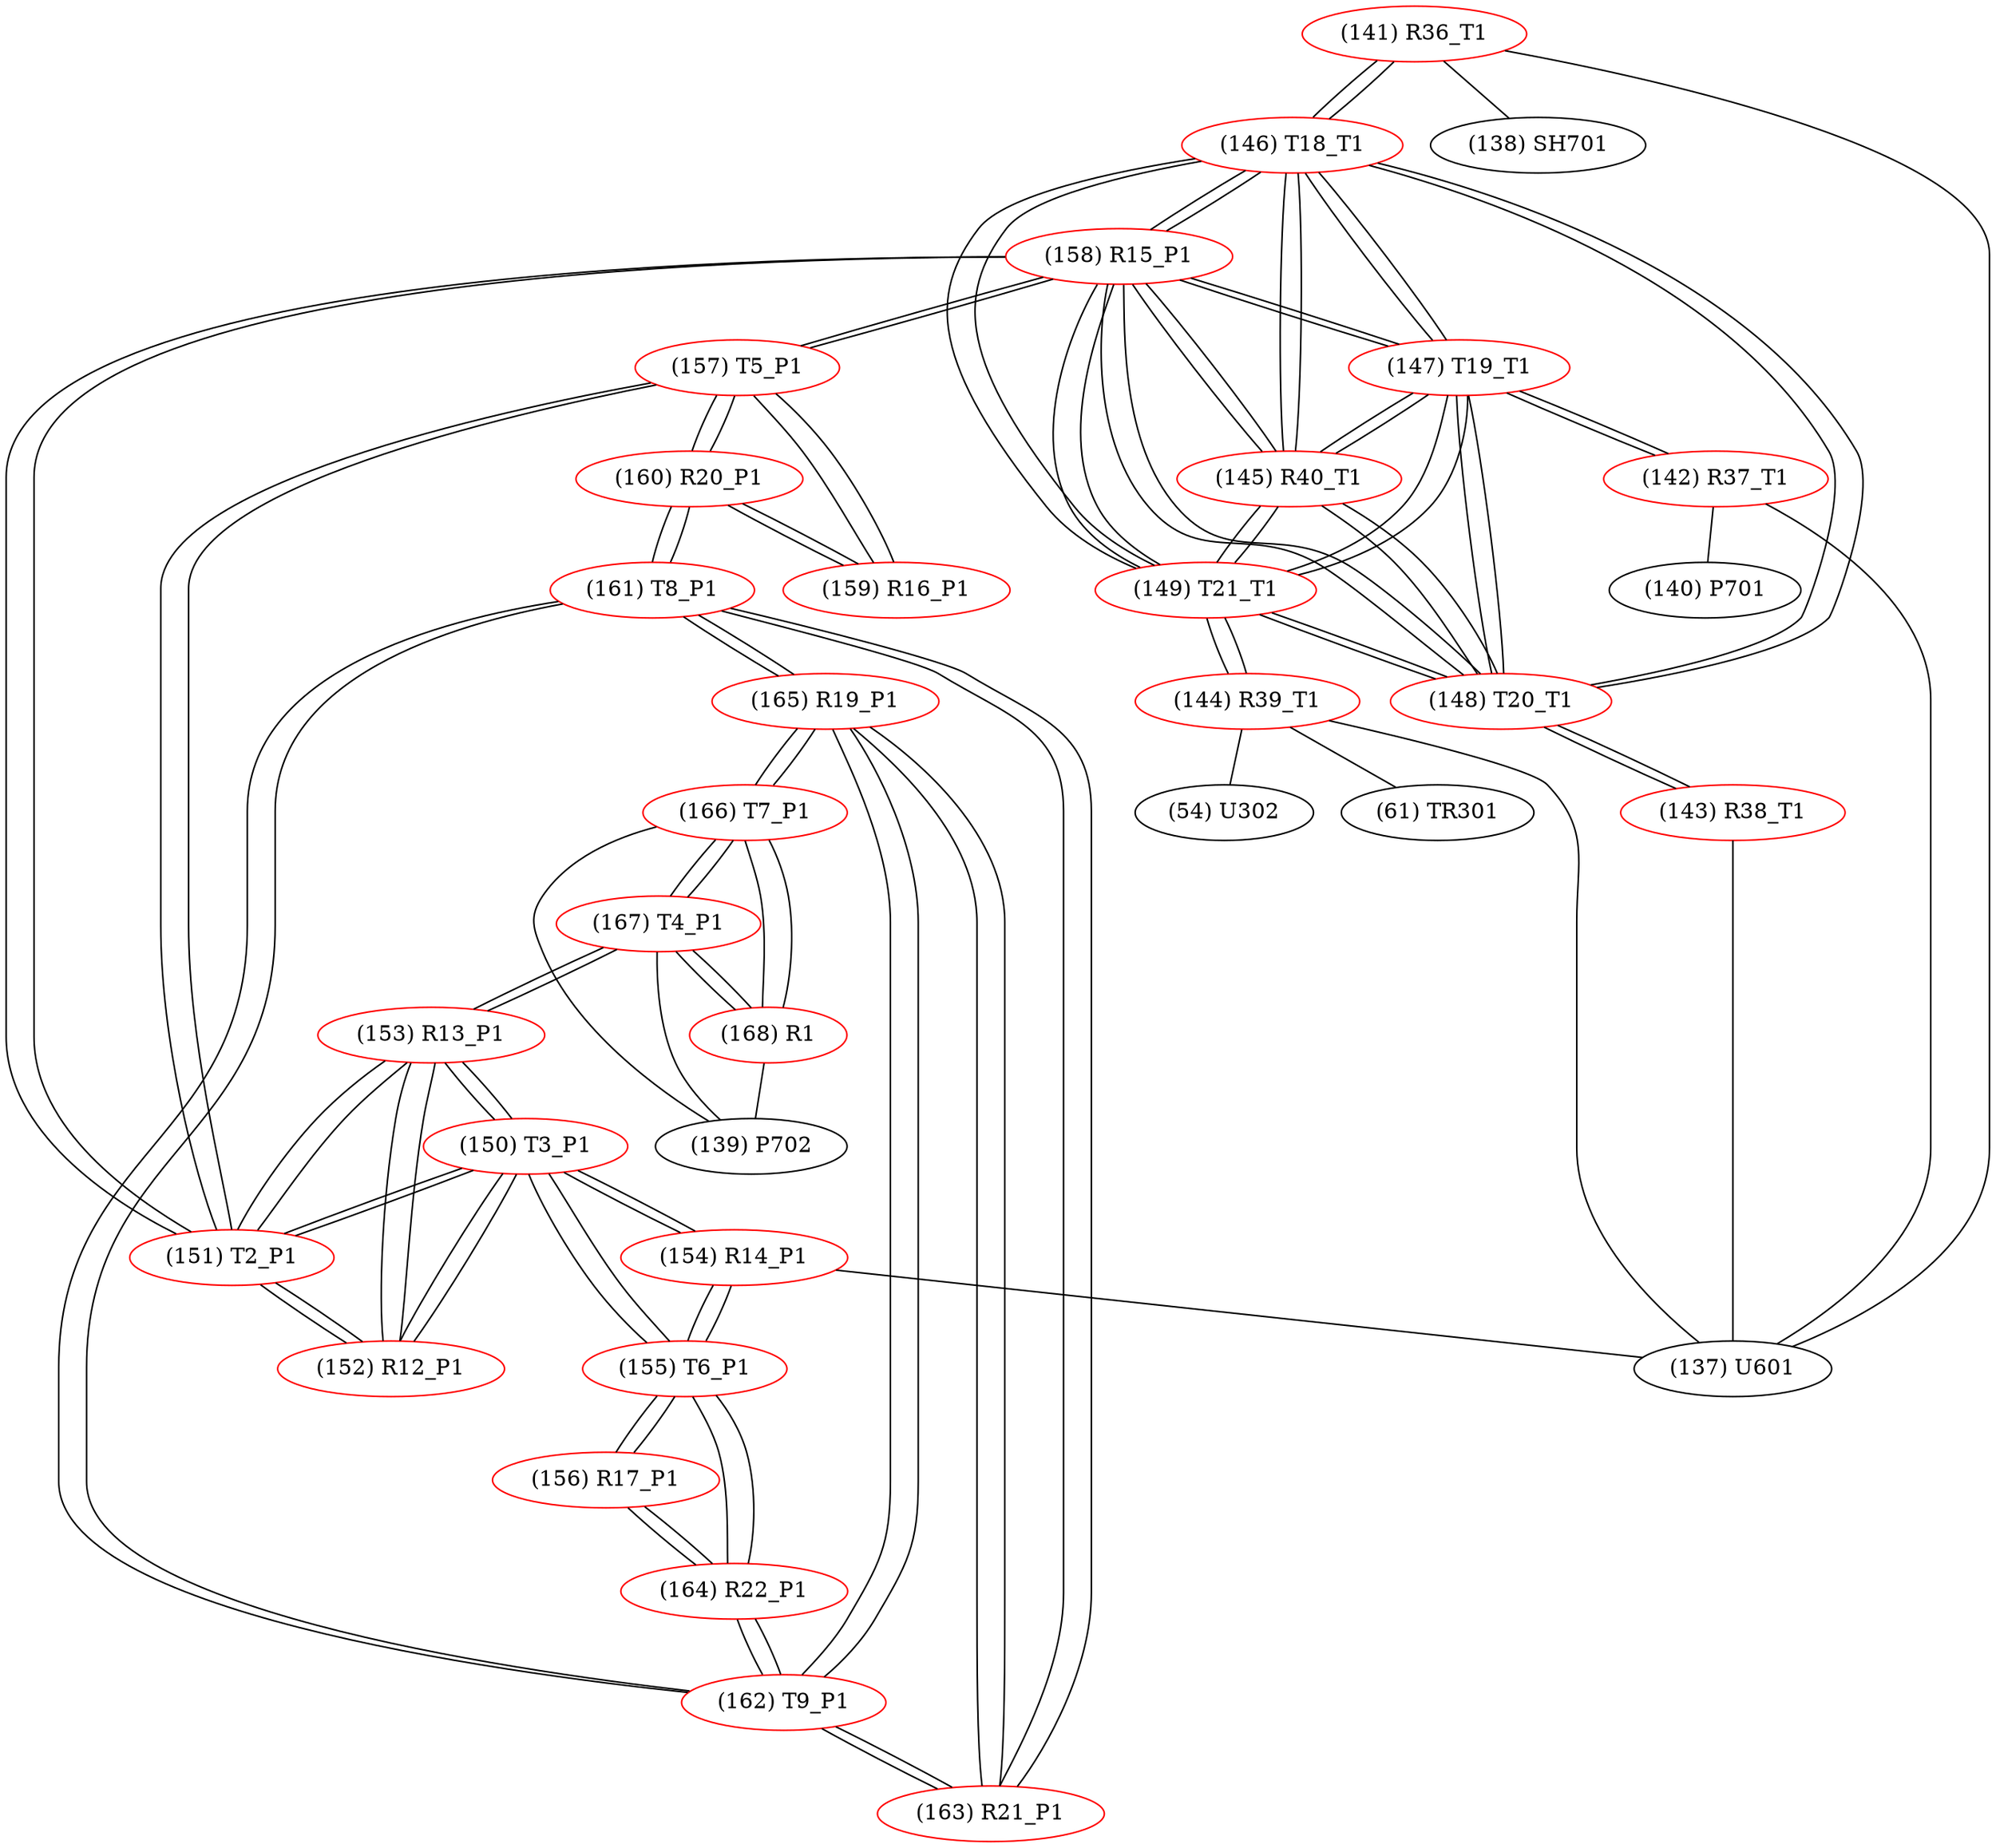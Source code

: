 graph {
	141 [label="(141) R36_T1" color=red]
	137 [label="(137) U601"]
	138 [label="(138) SH701"]
	146 [label="(146) T18_T1"]
	142 [label="(142) R37_T1" color=red]
	140 [label="(140) P701"]
	137 [label="(137) U601"]
	147 [label="(147) T19_T1"]
	143 [label="(143) R38_T1" color=red]
	137 [label="(137) U601"]
	148 [label="(148) T20_T1"]
	144 [label="(144) R39_T1" color=red]
	137 [label="(137) U601"]
	54 [label="(54) U302"]
	61 [label="(61) TR301"]
	149 [label="(149) T21_T1"]
	145 [label="(145) R40_T1" color=red]
	158 [label="(158) R15_P1"]
	146 [label="(146) T18_T1"]
	149 [label="(149) T21_T1"]
	148 [label="(148) T20_T1"]
	147 [label="(147) T19_T1"]
	146 [label="(146) T18_T1" color=red]
	141 [label="(141) R36_T1"]
	158 [label="(158) R15_P1"]
	149 [label="(149) T21_T1"]
	148 [label="(148) T20_T1"]
	147 [label="(147) T19_T1"]
	145 [label="(145) R40_T1"]
	147 [label="(147) T19_T1" color=red]
	142 [label="(142) R37_T1"]
	158 [label="(158) R15_P1"]
	146 [label="(146) T18_T1"]
	149 [label="(149) T21_T1"]
	148 [label="(148) T20_T1"]
	145 [label="(145) R40_T1"]
	148 [label="(148) T20_T1" color=red]
	143 [label="(143) R38_T1"]
	158 [label="(158) R15_P1"]
	146 [label="(146) T18_T1"]
	149 [label="(149) T21_T1"]
	147 [label="(147) T19_T1"]
	145 [label="(145) R40_T1"]
	149 [label="(149) T21_T1" color=red]
	144 [label="(144) R39_T1"]
	158 [label="(158) R15_P1"]
	146 [label="(146) T18_T1"]
	148 [label="(148) T20_T1"]
	147 [label="(147) T19_T1"]
	145 [label="(145) R40_T1"]
	150 [label="(150) T3_P1" color=red]
	154 [label="(154) R14_P1"]
	155 [label="(155) T6_P1"]
	153 [label="(153) R13_P1"]
	152 [label="(152) R12_P1"]
	151 [label="(151) T2_P1"]
	151 [label="(151) T2_P1" color=red]
	153 [label="(153) R13_P1"]
	150 [label="(150) T3_P1"]
	152 [label="(152) R12_P1"]
	157 [label="(157) T5_P1"]
	158 [label="(158) R15_P1"]
	152 [label="(152) R12_P1" color=red]
	153 [label="(153) R13_P1"]
	150 [label="(150) T3_P1"]
	151 [label="(151) T2_P1"]
	153 [label="(153) R13_P1" color=red]
	167 [label="(167) T4_P1"]
	150 [label="(150) T3_P1"]
	152 [label="(152) R12_P1"]
	151 [label="(151) T2_P1"]
	154 [label="(154) R14_P1" color=red]
	137 [label="(137) U601"]
	150 [label="(150) T3_P1"]
	155 [label="(155) T6_P1"]
	155 [label="(155) T6_P1" color=red]
	154 [label="(154) R14_P1"]
	150 [label="(150) T3_P1"]
	164 [label="(164) R22_P1"]
	156 [label="(156) R17_P1"]
	156 [label="(156) R17_P1" color=red]
	164 [label="(164) R22_P1"]
	155 [label="(155) T6_P1"]
	157 [label="(157) T5_P1" color=red]
	151 [label="(151) T2_P1"]
	158 [label="(158) R15_P1"]
	159 [label="(159) R16_P1"]
	160 [label="(160) R20_P1"]
	158 [label="(158) R15_P1" color=red]
	146 [label="(146) T18_T1"]
	149 [label="(149) T21_T1"]
	148 [label="(148) T20_T1"]
	147 [label="(147) T19_T1"]
	145 [label="(145) R40_T1"]
	151 [label="(151) T2_P1"]
	157 [label="(157) T5_P1"]
	159 [label="(159) R16_P1" color=red]
	157 [label="(157) T5_P1"]
	160 [label="(160) R20_P1"]
	160 [label="(160) R20_P1" color=red]
	161 [label="(161) T8_P1"]
	159 [label="(159) R16_P1"]
	157 [label="(157) T5_P1"]
	161 [label="(161) T8_P1" color=red]
	162 [label="(162) T9_P1"]
	163 [label="(163) R21_P1"]
	165 [label="(165) R19_P1"]
	160 [label="(160) R20_P1"]
	162 [label="(162) T9_P1" color=red]
	164 [label="(164) R22_P1"]
	163 [label="(163) R21_P1"]
	161 [label="(161) T8_P1"]
	165 [label="(165) R19_P1"]
	163 [label="(163) R21_P1" color=red]
	162 [label="(162) T9_P1"]
	161 [label="(161) T8_P1"]
	165 [label="(165) R19_P1"]
	164 [label="(164) R22_P1" color=red]
	162 [label="(162) T9_P1"]
	155 [label="(155) T6_P1"]
	156 [label="(156) R17_P1"]
	165 [label="(165) R19_P1" color=red]
	162 [label="(162) T9_P1"]
	163 [label="(163) R21_P1"]
	161 [label="(161) T8_P1"]
	166 [label="(166) T7_P1"]
	166 [label="(166) T7_P1" color=red]
	168 [label="(168) R1"]
	167 [label="(167) T4_P1"]
	139 [label="(139) P702"]
	165 [label="(165) R19_P1"]
	167 [label="(167) T4_P1" color=red]
	153 [label="(153) R13_P1"]
	168 [label="(168) R1"]
	166 [label="(166) T7_P1"]
	139 [label="(139) P702"]
	168 [label="(168) R1" color=red]
	167 [label="(167) T4_P1"]
	166 [label="(166) T7_P1"]
	139 [label="(139) P702"]
	141 -- 137
	141 -- 138
	141 -- 146
	142 -- 140
	142 -- 137
	142 -- 147
	143 -- 137
	143 -- 148
	144 -- 137
	144 -- 54
	144 -- 61
	144 -- 149
	145 -- 158
	145 -- 146
	145 -- 149
	145 -- 148
	145 -- 147
	146 -- 141
	146 -- 158
	146 -- 149
	146 -- 148
	146 -- 147
	146 -- 145
	147 -- 142
	147 -- 158
	147 -- 146
	147 -- 149
	147 -- 148
	147 -- 145
	148 -- 143
	148 -- 158
	148 -- 146
	148 -- 149
	148 -- 147
	148 -- 145
	149 -- 144
	149 -- 158
	149 -- 146
	149 -- 148
	149 -- 147
	149 -- 145
	150 -- 154
	150 -- 155
	150 -- 153
	150 -- 152
	150 -- 151
	151 -- 153
	151 -- 150
	151 -- 152
	151 -- 157
	151 -- 158
	152 -- 153
	152 -- 150
	152 -- 151
	153 -- 167
	153 -- 150
	153 -- 152
	153 -- 151
	154 -- 137
	154 -- 150
	154 -- 155
	155 -- 154
	155 -- 150
	155 -- 164
	155 -- 156
	156 -- 164
	156 -- 155
	157 -- 151
	157 -- 158
	157 -- 159
	157 -- 160
	158 -- 146
	158 -- 149
	158 -- 148
	158 -- 147
	158 -- 145
	158 -- 151
	158 -- 157
	159 -- 157
	159 -- 160
	160 -- 161
	160 -- 159
	160 -- 157
	161 -- 162
	161 -- 163
	161 -- 165
	161 -- 160
	162 -- 164
	162 -- 163
	162 -- 161
	162 -- 165
	163 -- 162
	163 -- 161
	163 -- 165
	164 -- 162
	164 -- 155
	164 -- 156
	165 -- 162
	165 -- 163
	165 -- 161
	165 -- 166
	166 -- 168
	166 -- 167
	166 -- 139
	166 -- 165
	167 -- 153
	167 -- 168
	167 -- 166
	167 -- 139
	168 -- 167
	168 -- 166
	168 -- 139
}